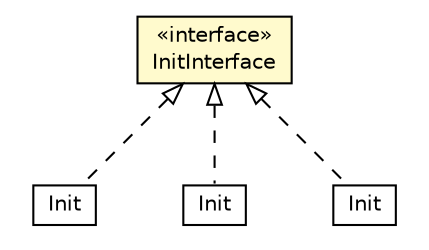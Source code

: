 #!/usr/local/bin/dot
#
# Class diagram 
# Generated by UMLGraph version R5_6-24-gf6e263 (http://www.umlgraph.org/)
#

digraph G {
	edge [fontname="Helvetica",fontsize=10,labelfontname="Helvetica",labelfontsize=10];
	node [fontname="Helvetica",fontsize=10,shape=plaintext];
	nodesep=0.25;
	ranksep=0.5;
	// org.universAAL.ui.handler.gui.swing.model.InitInterface
	c4746812 [label=<<table title="org.universAAL.ui.handler.gui.swing.model.InitInterface" border="0" cellborder="1" cellspacing="0" cellpadding="2" port="p" bgcolor="lemonChiffon" href="./InitInterface.html">
		<tr><td><table border="0" cellspacing="0" cellpadding="1">
<tr><td align="center" balign="center"> &#171;interface&#187; </td></tr>
<tr><td align="center" balign="center"> InitInterface </td></tr>
		</table></td></tr>
		</table>>, URL="./InitInterface.html", fontname="Helvetica", fontcolor="black", fontsize=10.0];
	// org.universAAL.ui.handler.gui.swing.defaultLookAndFeel.Init
	c4746881 [label=<<table title="org.universAAL.ui.handler.gui.swing.defaultLookAndFeel.Init" border="0" cellborder="1" cellspacing="0" cellpadding="2" port="p" href="../defaultLookAndFeel/Init.html">
		<tr><td><table border="0" cellspacing="0" cellpadding="1">
<tr><td align="center" balign="center"> Init </td></tr>
		</table></td></tr>
		</table>>, URL="../defaultLookAndFeel/Init.html", fontname="Helvetica", fontcolor="black", fontsize=10.0];
	// org.universAAL.ui.gui.swing.bluesteelLAF.Init
	c4746911 [label=<<table title="org.universAAL.ui.gui.swing.bluesteelLAF.Init" border="0" cellborder="1" cellspacing="0" cellpadding="2" port="p" href="../../../../gui/swing/bluesteelLAF/Init.html">
		<tr><td><table border="0" cellspacing="0" cellpadding="1">
<tr><td align="center" balign="center"> Init </td></tr>
		</table></td></tr>
		</table>>, URL="../../../../gui/swing/bluesteelLAF/Init.html", fontname="Helvetica", fontcolor="black", fontsize=10.0];
	// org.universAAL.ui.handler.gui.swing.classic.Init
	c4746950 [label=<<table title="org.universAAL.ui.handler.gui.swing.classic.Init" border="0" cellborder="1" cellspacing="0" cellpadding="2" port="p" href="../classic/Init.html">
		<tr><td><table border="0" cellspacing="0" cellpadding="1">
<tr><td align="center" balign="center"> Init </td></tr>
		</table></td></tr>
		</table>>, URL="../classic/Init.html", fontname="Helvetica", fontcolor="black", fontsize=10.0];
	//org.universAAL.ui.handler.gui.swing.defaultLookAndFeel.Init implements org.universAAL.ui.handler.gui.swing.model.InitInterface
	c4746812:p -> c4746881:p [dir=back,arrowtail=empty,style=dashed];
	//org.universAAL.ui.gui.swing.bluesteelLAF.Init implements org.universAAL.ui.handler.gui.swing.model.InitInterface
	c4746812:p -> c4746911:p [dir=back,arrowtail=empty,style=dashed];
	//org.universAAL.ui.handler.gui.swing.classic.Init implements org.universAAL.ui.handler.gui.swing.model.InitInterface
	c4746812:p -> c4746950:p [dir=back,arrowtail=empty,style=dashed];
}

